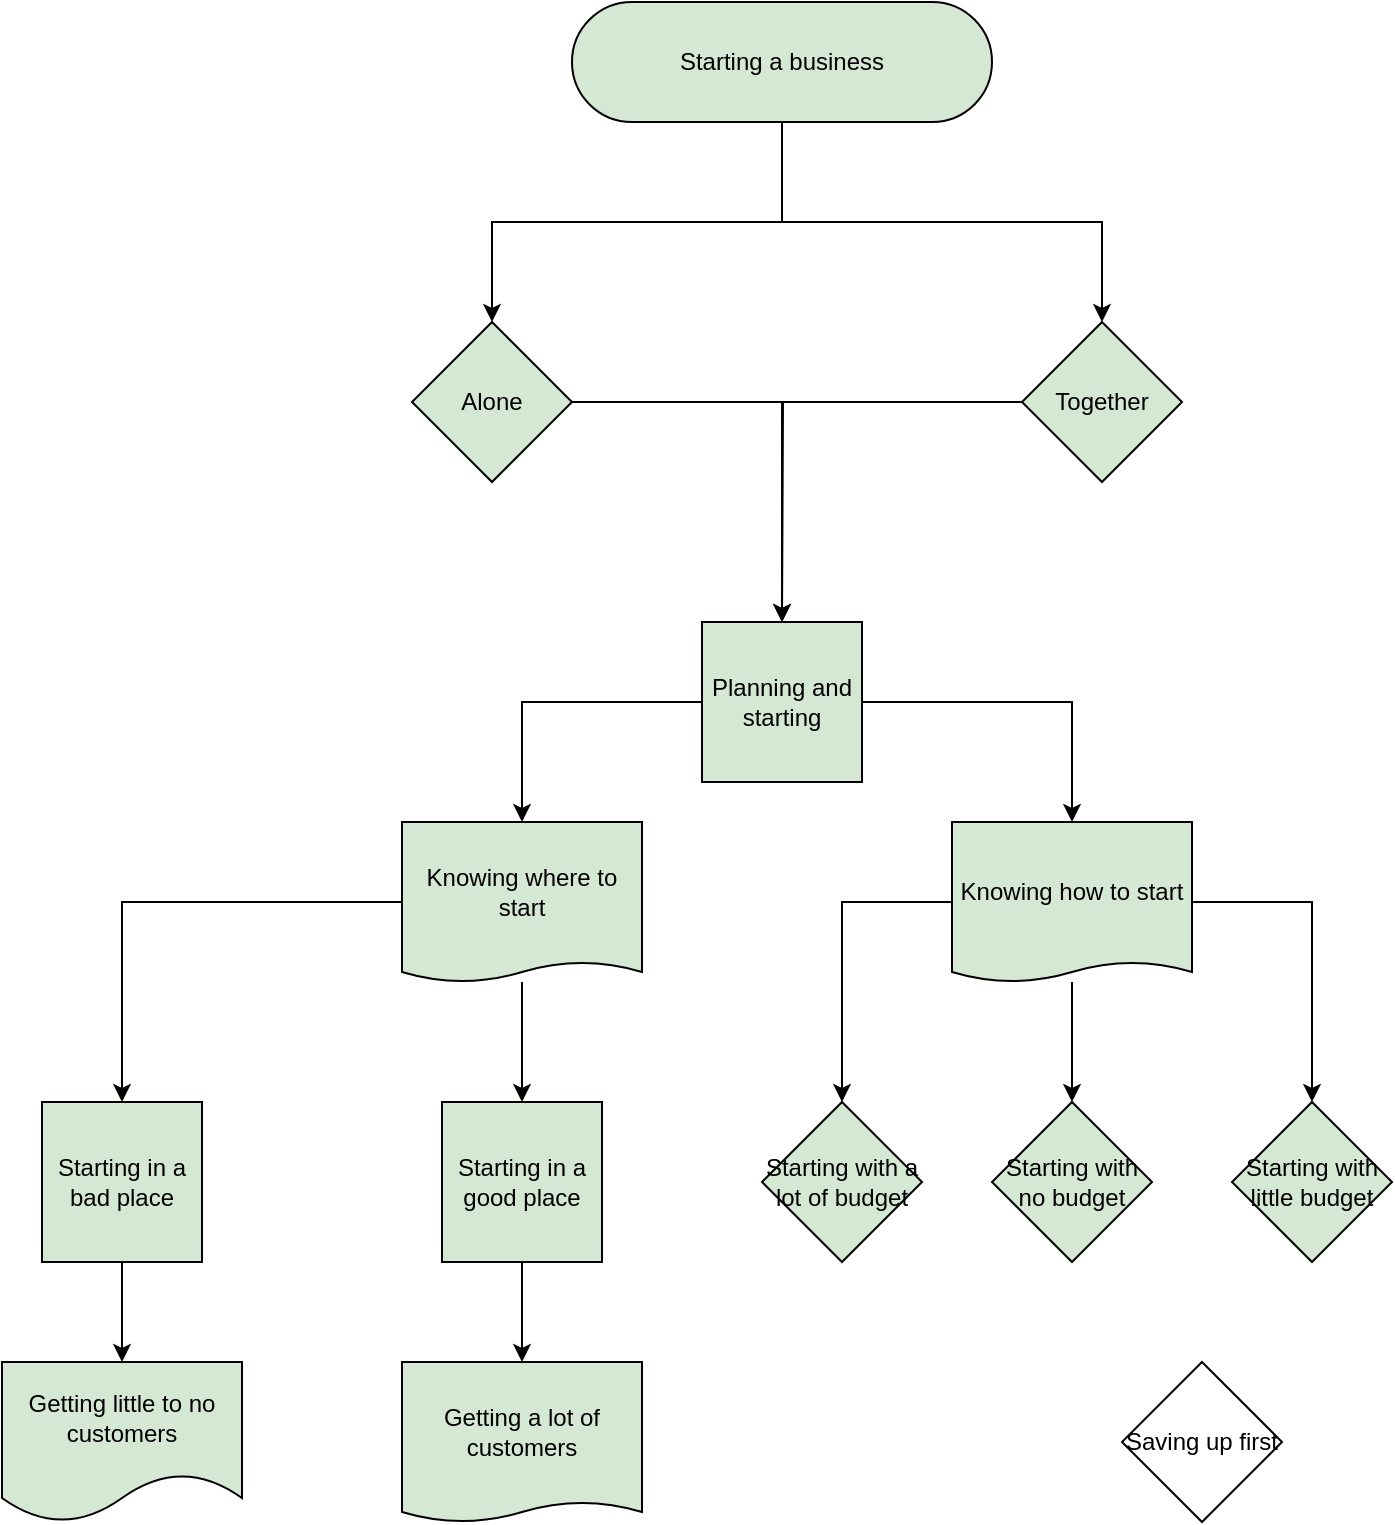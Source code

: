 <mxfile version="22.0.1" type="github">
  <diagram name="Page-1" id="FLkdHJrf84SCdrSjRrXB">
    <mxGraphModel dx="1195" dy="658" grid="1" gridSize="10" guides="1" tooltips="1" connect="1" arrows="1" fold="1" page="1" pageScale="1" pageWidth="827" pageHeight="1169" math="0" shadow="0">
      <root>
        <mxCell id="0" />
        <mxCell id="1" parent="0" />
        <mxCell id="XQU894oBWTa-VkMPR4PN-12" style="edgeStyle=orthogonalEdgeStyle;rounded=0;orthogonalLoop=1;jettySize=auto;html=1;entryX=0.5;entryY=0;entryDx=0;entryDy=0;fillColor=#d5e8d4;strokeColor=#000000;" parent="1" source="XQU894oBWTa-VkMPR4PN-1" target="XQU894oBWTa-VkMPR4PN-9" edge="1">
          <mxGeometry relative="1" as="geometry" />
        </mxCell>
        <mxCell id="XQU894oBWTa-VkMPR4PN-13" style="edgeStyle=orthogonalEdgeStyle;rounded=0;orthogonalLoop=1;jettySize=auto;html=1;entryX=0.5;entryY=0;entryDx=0;entryDy=0;fillColor=#d5e8d4;strokeColor=#000000;" parent="1" source="XQU894oBWTa-VkMPR4PN-1" target="XQU894oBWTa-VkMPR4PN-8" edge="1">
          <mxGeometry relative="1" as="geometry">
            <Array as="points">
              <mxPoint x="430" y="140" />
              <mxPoint x="590" y="140" />
            </Array>
          </mxGeometry>
        </mxCell>
        <mxCell id="XQU894oBWTa-VkMPR4PN-1" value="Starting a business" style="rounded=1;whiteSpace=wrap;html=1;arcSize=50;fillColor=#d5e8d4;strokeColor=#000000;" parent="1" vertex="1">
          <mxGeometry x="325" y="30" width="210" height="60" as="geometry" />
        </mxCell>
        <mxCell id="XQU894oBWTa-VkMPR4PN-31" style="edgeStyle=orthogonalEdgeStyle;rounded=0;orthogonalLoop=1;jettySize=auto;html=1;entryX=0.5;entryY=0;entryDx=0;entryDy=0;" parent="1" source="XQU894oBWTa-VkMPR4PN-8" target="XQU894oBWTa-VkMPR4PN-30" edge="1">
          <mxGeometry relative="1" as="geometry" />
        </mxCell>
        <mxCell id="XQU894oBWTa-VkMPR4PN-8" value="Together&lt;br&gt;" style="rhombus;whiteSpace=wrap;html=1;fillColor=#d5e8d4;strokeColor=#000000;" parent="1" vertex="1">
          <mxGeometry x="550" y="190" width="80" height="80" as="geometry" />
        </mxCell>
        <mxCell id="XQU894oBWTa-VkMPR4PN-32" style="edgeStyle=orthogonalEdgeStyle;rounded=0;orthogonalLoop=1;jettySize=auto;html=1;exitX=1;exitY=0.5;exitDx=0;exitDy=0;" parent="1" source="XQU894oBWTa-VkMPR4PN-9" edge="1">
          <mxGeometry relative="1" as="geometry">
            <mxPoint x="430.0" y="340" as="targetPoint" />
          </mxGeometry>
        </mxCell>
        <mxCell id="XQU894oBWTa-VkMPR4PN-9" value="Alone" style="rhombus;whiteSpace=wrap;html=1;fillColor=#d5e8d4;strokeColor=#000000;" parent="1" vertex="1">
          <mxGeometry x="245" y="190" width="80" height="80" as="geometry" />
        </mxCell>
        <mxCell id="XQU894oBWTa-VkMPR4PN-10" style="edgeStyle=orthogonalEdgeStyle;rounded=0;orthogonalLoop=1;jettySize=auto;html=1;entryX=0.5;entryY=0;entryDx=0;entryDy=0;fillColor=#d5e8d4;strokeColor=#000000;" parent="1" edge="1">
          <mxGeometry relative="1" as="geometry">
            <mxPoint x="275" y="160" as="sourcePoint" />
            <mxPoint x="275" y="160" as="targetPoint" />
          </mxGeometry>
        </mxCell>
        <mxCell id="XQU894oBWTa-VkMPR4PN-36" style="edgeStyle=orthogonalEdgeStyle;rounded=0;orthogonalLoop=1;jettySize=auto;html=1;entryX=0.5;entryY=0;entryDx=0;entryDy=0;" parent="1" source="XQU894oBWTa-VkMPR4PN-30" target="XQU894oBWTa-VkMPR4PN-35" edge="1">
          <mxGeometry relative="1" as="geometry" />
        </mxCell>
        <mxCell id="XQU894oBWTa-VkMPR4PN-37" style="edgeStyle=orthogonalEdgeStyle;rounded=0;orthogonalLoop=1;jettySize=auto;html=1;entryX=0.5;entryY=0;entryDx=0;entryDy=0;" parent="1" source="XQU894oBWTa-VkMPR4PN-30" target="XQU894oBWTa-VkMPR4PN-33" edge="1">
          <mxGeometry relative="1" as="geometry" />
        </mxCell>
        <mxCell id="XQU894oBWTa-VkMPR4PN-30" value="Planning and starting" style="whiteSpace=wrap;html=1;aspect=fixed;fillColor=#d5e8d4;strokeColor=#000000;" parent="1" vertex="1">
          <mxGeometry x="390" y="340" width="80" height="80" as="geometry" />
        </mxCell>
        <mxCell id="XQU894oBWTa-VkMPR4PN-39" style="edgeStyle=orthogonalEdgeStyle;rounded=0;orthogonalLoop=1;jettySize=auto;html=1;entryX=0.5;entryY=0;entryDx=0;entryDy=0;" parent="1" source="XQU894oBWTa-VkMPR4PN-33" target="XQU894oBWTa-VkMPR4PN-38" edge="1">
          <mxGeometry relative="1" as="geometry" />
        </mxCell>
        <mxCell id="XQU894oBWTa-VkMPR4PN-43" style="edgeStyle=orthogonalEdgeStyle;rounded=0;orthogonalLoop=1;jettySize=auto;html=1;entryX=0.5;entryY=0;entryDx=0;entryDy=0;" parent="1" source="XQU894oBWTa-VkMPR4PN-33" target="XQU894oBWTa-VkMPR4PN-42" edge="1">
          <mxGeometry relative="1" as="geometry" />
        </mxCell>
        <mxCell id="XQU894oBWTa-VkMPR4PN-33" value="Knowing where to start" style="shape=document;whiteSpace=wrap;html=1;boundedLbl=1;fillColor=#d5e8d4;strokeColor=#000000;size=0.125;" parent="1" vertex="1">
          <mxGeometry x="240" y="440" width="120" height="80" as="geometry" />
        </mxCell>
        <mxCell id="XQU894oBWTa-VkMPR4PN-53" style="edgeStyle=orthogonalEdgeStyle;rounded=0;orthogonalLoop=1;jettySize=auto;html=1;entryX=0.5;entryY=0;entryDx=0;entryDy=0;" parent="1" source="XQU894oBWTa-VkMPR4PN-35" target="XQU894oBWTa-VkMPR4PN-48" edge="1">
          <mxGeometry relative="1" as="geometry" />
        </mxCell>
        <mxCell id="XQU894oBWTa-VkMPR4PN-54" style="edgeStyle=orthogonalEdgeStyle;rounded=0;orthogonalLoop=1;jettySize=auto;html=1;entryX=0.5;entryY=0;entryDx=0;entryDy=0;" parent="1" source="XQU894oBWTa-VkMPR4PN-35" target="XQU894oBWTa-VkMPR4PN-46" edge="1">
          <mxGeometry relative="1" as="geometry" />
        </mxCell>
        <mxCell id="XQU894oBWTa-VkMPR4PN-55" style="edgeStyle=orthogonalEdgeStyle;rounded=0;orthogonalLoop=1;jettySize=auto;html=1;entryX=0.5;entryY=0;entryDx=0;entryDy=0;" parent="1" source="XQU894oBWTa-VkMPR4PN-35" target="XQU894oBWTa-VkMPR4PN-47" edge="1">
          <mxGeometry relative="1" as="geometry" />
        </mxCell>
        <mxCell id="XQU894oBWTa-VkMPR4PN-35" value="Knowing how to start" style="shape=document;whiteSpace=wrap;html=1;boundedLbl=1;fillColor=#d5e8d4;strokeColor=#000000;size=0.125;" parent="1" vertex="1">
          <mxGeometry x="515" y="440" width="120" height="80" as="geometry" />
        </mxCell>
        <mxCell id="XQU894oBWTa-VkMPR4PN-41" style="edgeStyle=orthogonalEdgeStyle;rounded=0;orthogonalLoop=1;jettySize=auto;html=1;entryX=0.5;entryY=0;entryDx=0;entryDy=0;" parent="1" source="XQU894oBWTa-VkMPR4PN-38" target="XQU894oBWTa-VkMPR4PN-40" edge="1">
          <mxGeometry relative="1" as="geometry" />
        </mxCell>
        <mxCell id="XQU894oBWTa-VkMPR4PN-38" value="Starting in a good place&lt;br&gt;" style="whiteSpace=wrap;html=1;aspect=fixed;fillColor=#d5e8d4;strokeColor=#000000;" parent="1" vertex="1">
          <mxGeometry x="260" y="580" width="80" height="80" as="geometry" />
        </mxCell>
        <mxCell id="XQU894oBWTa-VkMPR4PN-40" value="Getting a lot of customers" style="shape=document;whiteSpace=wrap;html=1;boundedLbl=1;fillColor=#d5e8d4;strokeColor=#000000;size=0.125;" parent="1" vertex="1">
          <mxGeometry x="240" y="710" width="120" height="80" as="geometry" />
        </mxCell>
        <mxCell id="XQU894oBWTa-VkMPR4PN-45" style="edgeStyle=orthogonalEdgeStyle;rounded=0;orthogonalLoop=1;jettySize=auto;html=1;entryX=0.5;entryY=0;entryDx=0;entryDy=0;" parent="1" source="XQU894oBWTa-VkMPR4PN-42" target="XQU894oBWTa-VkMPR4PN-44" edge="1">
          <mxGeometry relative="1" as="geometry" />
        </mxCell>
        <mxCell id="XQU894oBWTa-VkMPR4PN-42" value="Starting in a bad place" style="whiteSpace=wrap;html=1;aspect=fixed;fillColor=#d5e8d4;strokeColor=#000000;" parent="1" vertex="1">
          <mxGeometry x="60" y="580" width="80" height="80" as="geometry" />
        </mxCell>
        <mxCell id="XQU894oBWTa-VkMPR4PN-44" value="Getting little to no customers" style="shape=document;whiteSpace=wrap;html=1;boundedLbl=1;fillColor=#d5e8d4;strokeColor=#000000;" parent="1" vertex="1">
          <mxGeometry x="40" y="710" width="120" height="80" as="geometry" />
        </mxCell>
        <mxCell id="XQU894oBWTa-VkMPR4PN-46" value="Starting with no budget" style="rhombus;whiteSpace=wrap;html=1;fillColor=#d5e8d4;strokeColor=#000000;" parent="1" vertex="1">
          <mxGeometry x="535" y="580" width="80" height="80" as="geometry" />
        </mxCell>
        <mxCell id="XQU894oBWTa-VkMPR4PN-47" value="Starting with little budget" style="rhombus;whiteSpace=wrap;html=1;fillColor=#d5e8d4;strokeColor=#000000;" parent="1" vertex="1">
          <mxGeometry x="655" y="580" width="80" height="80" as="geometry" />
        </mxCell>
        <mxCell id="XQU894oBWTa-VkMPR4PN-48" value="Starting with a lot of budget" style="rhombus;whiteSpace=wrap;html=1;fillColor=#d5e8d4;strokeColor=#000000;" parent="1" vertex="1">
          <mxGeometry x="420" y="580" width="80" height="80" as="geometry" />
        </mxCell>
        <mxCell id="XQU894oBWTa-VkMPR4PN-59" value="Saving up first" style="rhombus;whiteSpace=wrap;html=1;" parent="1" vertex="1">
          <mxGeometry x="600" y="710" width="80" height="80" as="geometry" />
        </mxCell>
      </root>
    </mxGraphModel>
  </diagram>
</mxfile>
